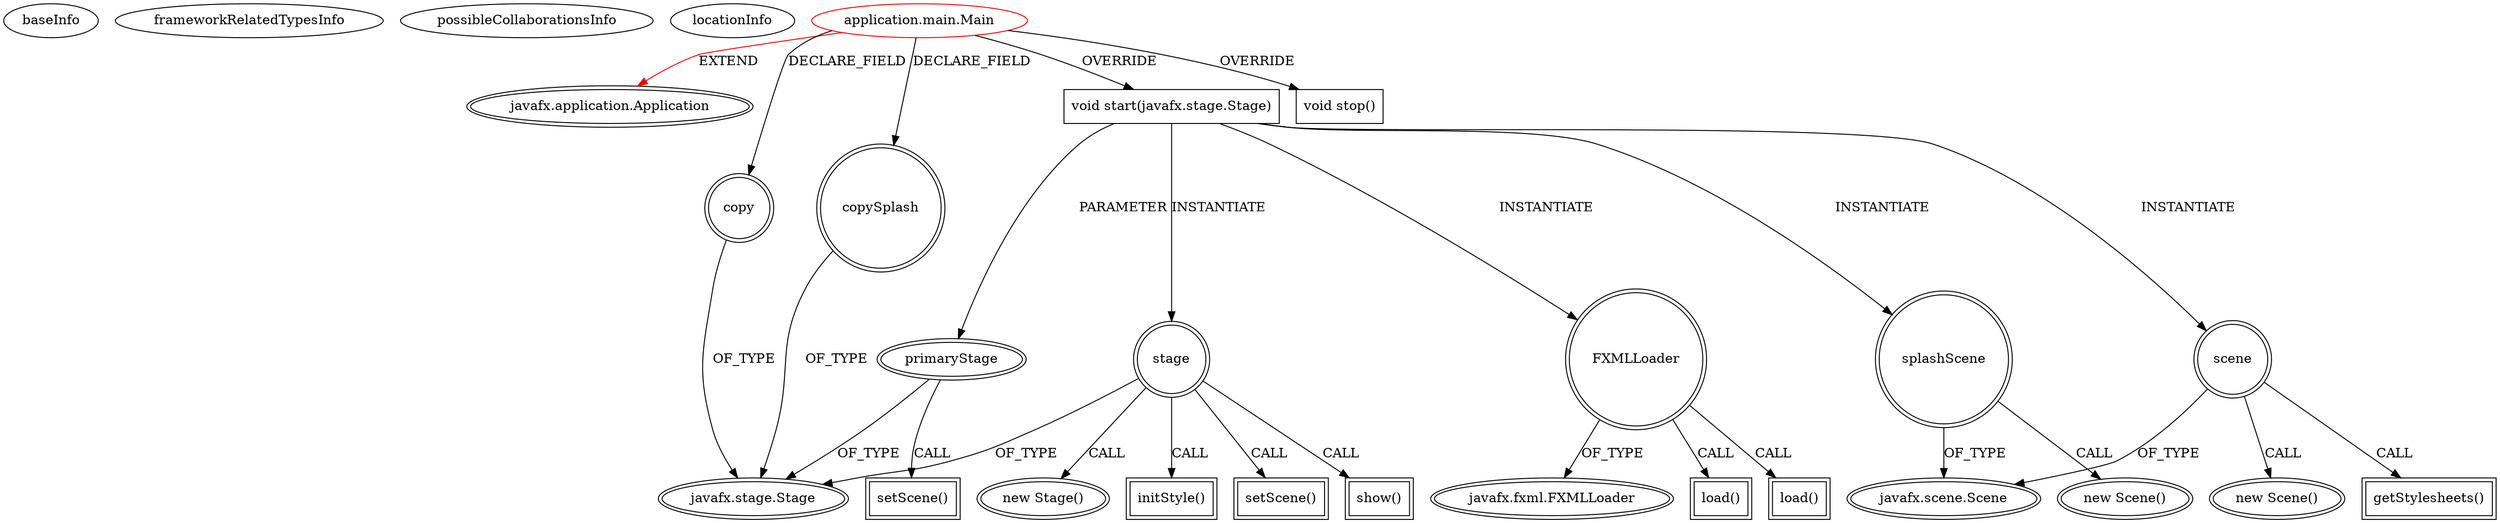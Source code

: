 digraph {
baseInfo[graphId=2306,category="extension_graph",isAnonymous=false,possibleRelation=false]
frameworkRelatedTypesInfo[0="javafx.application.Application"]
possibleCollaborationsInfo[]
locationInfo[projectName="coffemonster-KelvinDatuPogi",filePath="/coffemonster-KelvinDatuPogi/KelvinDatuPogi-master/src/application/main/Main.java",contextSignature="Main",graphId="2306"]
0[label="application.main.Main",vertexType="ROOT_CLIENT_CLASS_DECLARATION",isFrameworkType=false,color=red]
1[label="javafx.application.Application",vertexType="FRAMEWORK_CLASS_TYPE",isFrameworkType=true,peripheries=2]
2[label="copy",vertexType="FIELD_DECLARATION",isFrameworkType=true,peripheries=2,shape=circle]
3[label="javafx.stage.Stage",vertexType="FRAMEWORK_CLASS_TYPE",isFrameworkType=true,peripheries=2]
4[label="copySplash",vertexType="FIELD_DECLARATION",isFrameworkType=true,peripheries=2,shape=circle]
6[label="void start(javafx.stage.Stage)",vertexType="OVERRIDING_METHOD_DECLARATION",isFrameworkType=false,shape=box]
7[label="primaryStage",vertexType="PARAMETER_DECLARATION",isFrameworkType=true,peripheries=2]
10[label="stage",vertexType="VARIABLE_EXPRESION",isFrameworkType=true,peripheries=2,shape=circle]
9[label="new Stage()",vertexType="CONSTRUCTOR_CALL",isFrameworkType=true,peripheries=2]
12[label="FXMLLoader",vertexType="VARIABLE_EXPRESION",isFrameworkType=true,peripheries=2,shape=circle]
14[label="javafx.fxml.FXMLLoader",vertexType="FRAMEWORK_CLASS_TYPE",isFrameworkType=true,peripheries=2]
13[label="load()",vertexType="INSIDE_CALL",isFrameworkType=true,peripheries=2,shape=box]
16[label="splashScene",vertexType="VARIABLE_EXPRESION",isFrameworkType=true,peripheries=2,shape=circle]
17[label="javafx.scene.Scene",vertexType="FRAMEWORK_CLASS_TYPE",isFrameworkType=true,peripheries=2]
15[label="new Scene()",vertexType="CONSTRUCTOR_CALL",isFrameworkType=true,peripheries=2]
19[label="initStyle()",vertexType="INSIDE_CALL",isFrameworkType=true,peripheries=2,shape=box]
21[label="setScene()",vertexType="INSIDE_CALL",isFrameworkType=true,peripheries=2,shape=box]
23[label="show()",vertexType="INSIDE_CALL",isFrameworkType=true,peripheries=2,shape=box]
25[label="load()",vertexType="INSIDE_CALL",isFrameworkType=true,peripheries=2,shape=box]
27[label="scene",vertexType="VARIABLE_EXPRESION",isFrameworkType=true,peripheries=2,shape=circle]
26[label="new Scene()",vertexType="CONSTRUCTOR_CALL",isFrameworkType=true,peripheries=2]
30[label="getStylesheets()",vertexType="INSIDE_CALL",isFrameworkType=true,peripheries=2,shape=box]
32[label="setScene()",vertexType="INSIDE_CALL",isFrameworkType=true,peripheries=2,shape=box]
33[label="void stop()",vertexType="OVERRIDING_METHOD_DECLARATION",isFrameworkType=false,shape=box]
0->1[label="EXTEND",color=red]
0->2[label="DECLARE_FIELD"]
2->3[label="OF_TYPE"]
0->4[label="DECLARE_FIELD"]
4->3[label="OF_TYPE"]
0->6[label="OVERRIDE"]
7->3[label="OF_TYPE"]
6->7[label="PARAMETER"]
6->10[label="INSTANTIATE"]
10->3[label="OF_TYPE"]
10->9[label="CALL"]
6->12[label="INSTANTIATE"]
12->14[label="OF_TYPE"]
12->13[label="CALL"]
6->16[label="INSTANTIATE"]
16->17[label="OF_TYPE"]
16->15[label="CALL"]
10->19[label="CALL"]
10->21[label="CALL"]
10->23[label="CALL"]
12->25[label="CALL"]
6->27[label="INSTANTIATE"]
27->17[label="OF_TYPE"]
27->26[label="CALL"]
27->30[label="CALL"]
7->32[label="CALL"]
0->33[label="OVERRIDE"]
}

